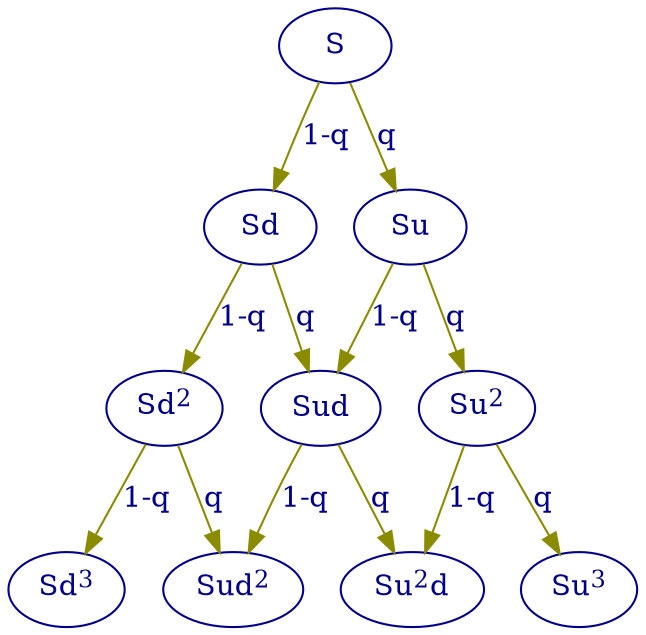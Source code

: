 
/*
neato -n2 -Tpng -o bin.png bin.gv 
*/

digraph binomial_tree
{
  S00 [pos="0,0", label=<S>, color=blue4, fontcolor=blue4]
  S10 [pos="150,-50", label=<Sd>, color=blue4, fontcolor=blue4]
  S11 [pos="150,50", label=<Su>, color=blue4, fontcolor=blue4]
  S20 [pos="300,-100", label=<Sd<SUP>2</SUP>>, color=blue4, fontcolor=blue4]
  S21 [pos="300,0", label=<Sud>, color=blue4, fontcolor=blue4]
  S22 [pos="300,100", label=<Su<SUP>2</SUP>>, color=blue4, fontcolor=blue4]
  S30 [pos="450,-150", label=<Sd<SUP>3</SUP>>, color=blue4, fontcolor=blue4]
  S31 [pos="450,-50", label=<Sud<SUP>2</SUP>>, color=blue4, fontcolor=blue4]
  S32 [pos="450,50", label=<Su<SUP>2</SUP>d>, color=blue4, fontcolor=blue4]
  S33 [pos="450,150", label=<Su<SUP>3</SUP>>, color=blue4, fontcolor=blue4]
  S00->S10 [label=<1-q>, color=yellow4, fontcolor=blue4]
  S00->S11 [label=<q>, color=yellow4, fontcolor=blue4]
  S10->S20 [label=<1-q>, color=yellow4, fontcolor=blue4]
  S10->S21 [label=<q>, color=yellow4, fontcolor=blue4]
  S11->S21 [label=<1-q>, color=yellow4, fontcolor=blue4]
  S11->S22 [label=<q>, color=yellow4, fontcolor=blue4]
  S20->S30 [label=<1-q>, color=yellow4, fontcolor=blue4]
  S20->S31 [label=<q>, color=yellow4, fontcolor=blue4]
  S21->S31 [label=<1-q>, color=yellow4, fontcolor=blue4]
  S21->S32 [label=<q>, color=yellow4, fontcolor=blue4]
  S22->S32 [label=<1-q>, color=yellow4, fontcolor=blue4]
  S22->S33 [label=<q>, color=yellow4, fontcolor=blue4]
}